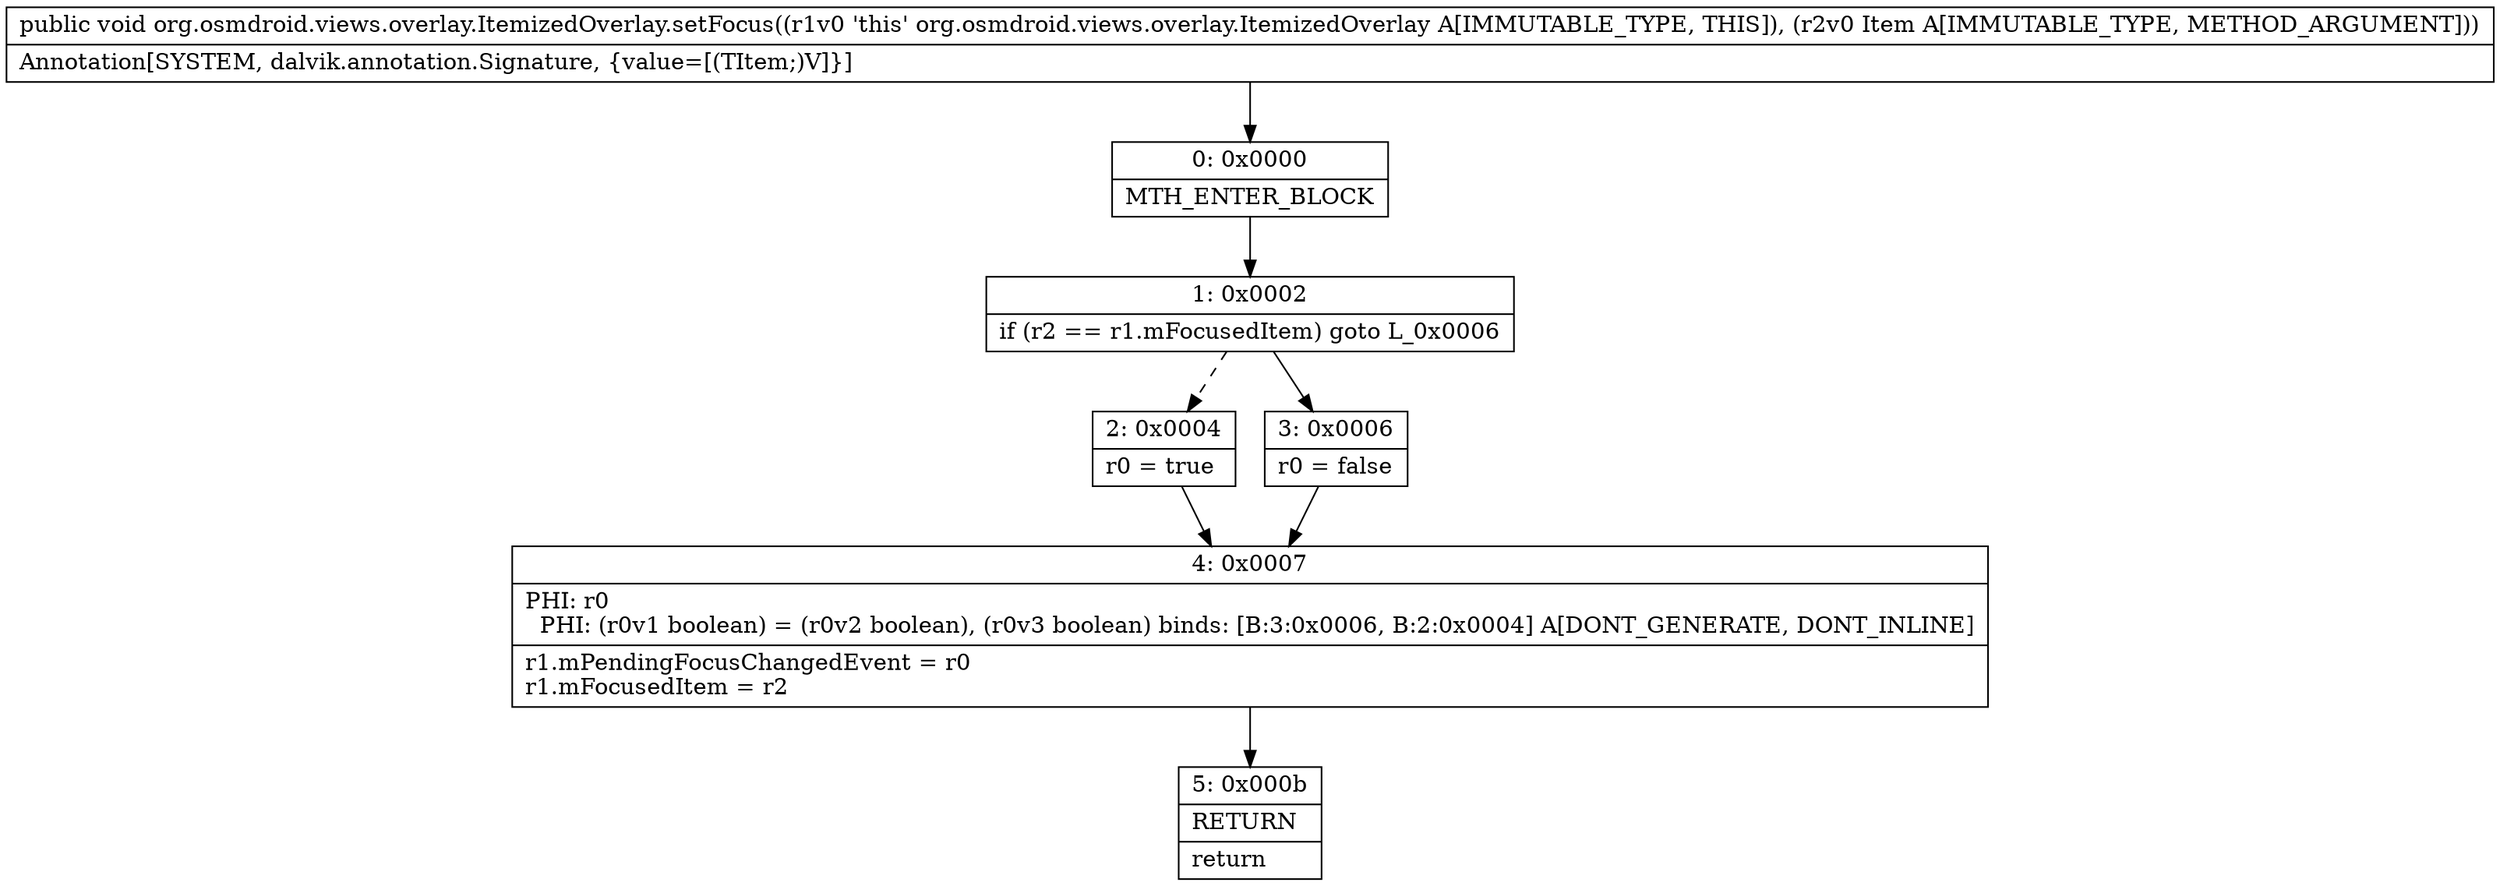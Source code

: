 digraph "CFG fororg.osmdroid.views.overlay.ItemizedOverlay.setFocus(Lorg\/osmdroid\/views\/overlay\/OverlayItem;)V" {
Node_0 [shape=record,label="{0\:\ 0x0000|MTH_ENTER_BLOCK\l}"];
Node_1 [shape=record,label="{1\:\ 0x0002|if (r2 == r1.mFocusedItem) goto L_0x0006\l}"];
Node_2 [shape=record,label="{2\:\ 0x0004|r0 = true\l}"];
Node_3 [shape=record,label="{3\:\ 0x0006|r0 = false\l}"];
Node_4 [shape=record,label="{4\:\ 0x0007|PHI: r0 \l  PHI: (r0v1 boolean) = (r0v2 boolean), (r0v3 boolean) binds: [B:3:0x0006, B:2:0x0004] A[DONT_GENERATE, DONT_INLINE]\l|r1.mPendingFocusChangedEvent = r0\lr1.mFocusedItem = r2\l}"];
Node_5 [shape=record,label="{5\:\ 0x000b|RETURN\l|return\l}"];
MethodNode[shape=record,label="{public void org.osmdroid.views.overlay.ItemizedOverlay.setFocus((r1v0 'this' org.osmdroid.views.overlay.ItemizedOverlay A[IMMUTABLE_TYPE, THIS]), (r2v0 Item A[IMMUTABLE_TYPE, METHOD_ARGUMENT]))  | Annotation[SYSTEM, dalvik.annotation.Signature, \{value=[(TItem;)V]\}]\l}"];
MethodNode -> Node_0;
Node_0 -> Node_1;
Node_1 -> Node_2[style=dashed];
Node_1 -> Node_3;
Node_2 -> Node_4;
Node_3 -> Node_4;
Node_4 -> Node_5;
}

